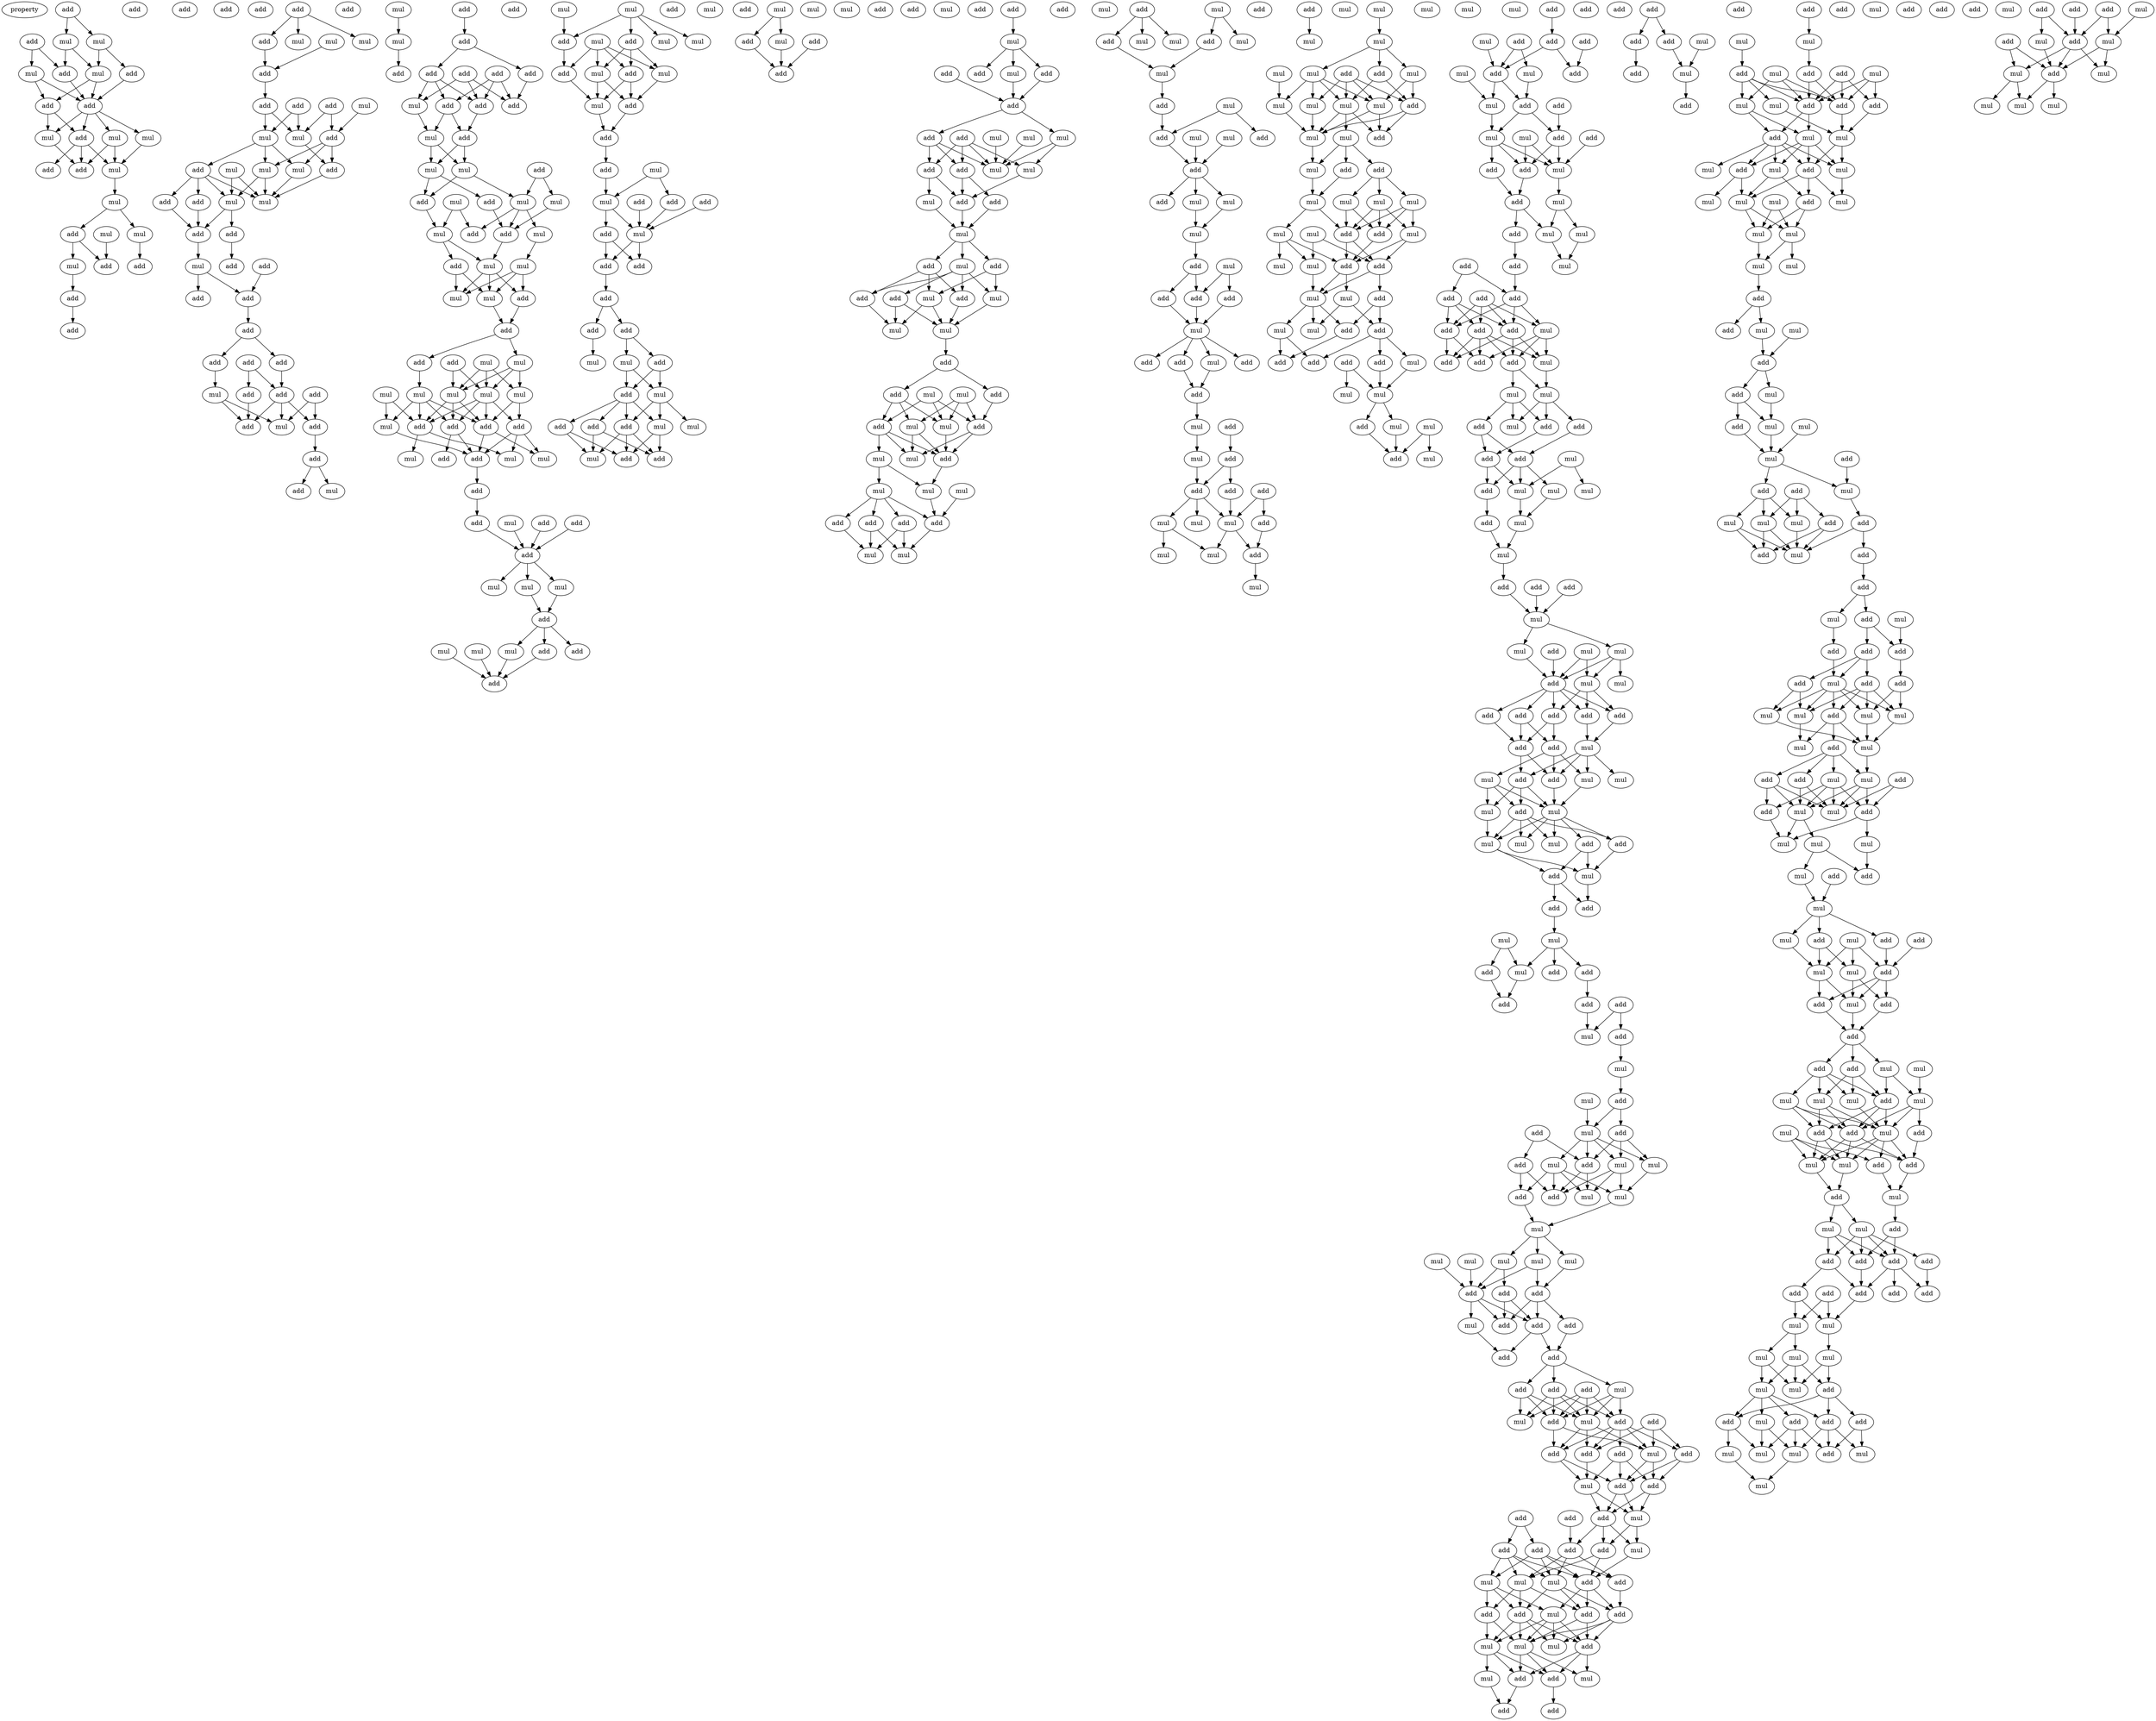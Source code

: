 digraph {
    node [fontcolor=black]
    property [mul=2,lf=1.7]
    0 [ label = add ];
    1 [ label = add ];
    2 [ label = mul ];
    3 [ label = mul ];
    4 [ label = add ];
    5 [ label = mul ];
    6 [ label = mul ];
    7 [ label = add ];
    8 [ label = add ];
    9 [ label = add ];
    10 [ label = mul ];
    11 [ label = mul ];
    12 [ label = mul ];
    13 [ label = add ];
    14 [ label = add ];
    15 [ label = mul ];
    16 [ label = add ];
    17 [ label = add ];
    18 [ label = mul ];
    19 [ label = mul ];
    20 [ label = add ];
    21 [ label = add ];
    22 [ label = mul ];
    23 [ label = mul ];
    24 [ label = add ];
    25 [ label = add ];
    26 [ label = add ];
    27 [ label = add ];
    28 [ label = add ];
    29 [ label = add ];
    30 [ label = add ];
    31 [ label = mul ];
    32 [ label = add ];
    33 [ label = mul ];
    34 [ label = mul ];
    35 [ label = add ];
    36 [ label = add ];
    37 [ label = add ];
    38 [ label = add ];
    39 [ label = mul ];
    40 [ label = mul ];
    41 [ label = mul ];
    42 [ label = add ];
    43 [ label = mul ];
    44 [ label = mul ];
    45 [ label = add ];
    46 [ label = add ];
    47 [ label = mul ];
    48 [ label = mul ];
    49 [ label = add ];
    50 [ label = add ];
    51 [ label = mul ];
    52 [ label = add ];
    53 [ label = add ];
    54 [ label = add ];
    55 [ label = mul ];
    56 [ label = add ];
    57 [ label = add ];
    58 [ label = add ];
    59 [ label = add ];
    60 [ label = add ];
    61 [ label = add ];
    62 [ label = add ];
    63 [ label = add ];
    64 [ label = add ];
    65 [ label = mul ];
    66 [ label = add ];
    67 [ label = add ];
    68 [ label = mul ];
    69 [ label = add ];
    70 [ label = add ];
    71 [ label = mul ];
    72 [ label = mul ];
    73 [ label = add ];
    74 [ label = add ];
    75 [ label = add ];
    76 [ label = mul ];
    77 [ label = add ];
    78 [ label = add ];
    79 [ label = add ];
    80 [ label = add ];
    81 [ label = add ];
    82 [ label = add ];
    83 [ label = add ];
    84 [ label = mul ];
    85 [ label = add ];
    86 [ label = add ];
    87 [ label = mul ];
    88 [ label = add ];
    89 [ label = add ];
    90 [ label = mul ];
    91 [ label = mul ];
    92 [ label = mul ];
    93 [ label = mul ];
    94 [ label = add ];
    95 [ label = add ];
    96 [ label = mul ];
    97 [ label = add ];
    98 [ label = mul ];
    99 [ label = add ];
    100 [ label = mul ];
    101 [ label = mul ];
    102 [ label = add ];
    103 [ label = mul ];
    104 [ label = add ];
    105 [ label = mul ];
    106 [ label = mul ];
    107 [ label = add ];
    108 [ label = add ];
    109 [ label = add ];
    110 [ label = mul ];
    111 [ label = mul ];
    112 [ label = add ];
    113 [ label = mul ];
    114 [ label = mul ];
    115 [ label = mul ];
    116 [ label = mul ];
    117 [ label = mul ];
    118 [ label = add ];
    119 [ label = add ];
    120 [ label = mul ];
    121 [ label = add ];
    122 [ label = add ];
    123 [ label = mul ];
    124 [ label = add ];
    125 [ label = add ];
    126 [ label = mul ];
    127 [ label = mul ];
    128 [ label = add ];
    129 [ label = add ];
    130 [ label = mul ];
    131 [ label = add ];
    132 [ label = add ];
    133 [ label = add ];
    134 [ label = mul ];
    135 [ label = mul ];
    136 [ label = mul ];
    137 [ label = add ];
    138 [ label = mul ];
    139 [ label = mul ];
    140 [ label = add ];
    141 [ label = add ];
    142 [ label = mul ];
    143 [ label = add ];
    144 [ label = mul ];
    145 [ label = mul ];
    146 [ label = add ];
    147 [ label = add ];
    148 [ label = mul ];
    149 [ label = mul ];
    150 [ label = mul ];
    151 [ label = mul ];
    152 [ label = add ];
    153 [ label = mul ];
    154 [ label = add ];
    155 [ label = add ];
    156 [ label = mul ];
    157 [ label = add ];
    158 [ label = add ];
    159 [ label = mul ];
    160 [ label = add ];
    161 [ label = add ];
    162 [ label = mul ];
    163 [ label = add ];
    164 [ label = mul ];
    165 [ label = add ];
    166 [ label = mul ];
    167 [ label = add ];
    168 [ label = add ];
    169 [ label = add ];
    170 [ label = add ];
    171 [ label = add ];
    172 [ label = add ];
    173 [ label = add ];
    174 [ label = mul ];
    175 [ label = add ];
    176 [ label = mul ];
    177 [ label = add ];
    178 [ label = mul ];
    179 [ label = add ];
    180 [ label = add ];
    181 [ label = mul ];
    182 [ label = mul ];
    183 [ label = add ];
    184 [ label = add ];
    185 [ label = mul ];
    186 [ label = add ];
    187 [ label = mul ];
    188 [ label = add ];
    189 [ label = mul ];
    190 [ label = add ];
    191 [ label = mul ];
    192 [ label = add ];
    193 [ label = mul ];
    194 [ label = add ];
    195 [ label = add ];
    196 [ label = mul ];
    197 [ label = add ];
    198 [ label = add ];
    199 [ label = mul ];
    200 [ label = mul ];
    201 [ label = add ];
    202 [ label = add ];
    203 [ label = add ];
    204 [ label = add ];
    205 [ label = add ];
    206 [ label = mul ];
    207 [ label = mul ];
    208 [ label = mul ];
    209 [ label = add ];
    210 [ label = add ];
    211 [ label = add ];
    212 [ label = mul ];
    213 [ label = mul ];
    214 [ label = add ];
    215 [ label = add ];
    216 [ label = mul ];
    217 [ label = mul ];
    218 [ label = mul ];
    219 [ label = add ];
    220 [ label = add ];
    221 [ label = add ];
    222 [ label = mul ];
    223 [ label = add ];
    224 [ label = add ];
    225 [ label = add ];
    226 [ label = mul ];
    227 [ label = mul ];
    228 [ label = mul ];
    229 [ label = add ];
    230 [ label = mul ];
    231 [ label = add ];
    232 [ label = mul ];
    233 [ label = add ];
    234 [ label = add ];
    235 [ label = add ];
    236 [ label = mul ];
    237 [ label = mul ];
    238 [ label = mul ];
    239 [ label = mul ];
    240 [ label = add ];
    241 [ label = mul ];
    242 [ label = mul ];
    243 [ label = mul ];
    244 [ label = add ];
    245 [ label = add ];
    246 [ label = add ];
    247 [ label = add ];
    248 [ label = mul ];
    249 [ label = mul ];
    250 [ label = mul ];
    251 [ label = add ];
    252 [ label = mul ];
    253 [ label = add ];
    254 [ label = mul ];
    255 [ label = add ];
    256 [ label = mul ];
    257 [ label = mul ];
    258 [ label = mul ];
    259 [ label = mul ];
    260 [ label = add ];
    261 [ label = mul ];
    262 [ label = mul ];
    263 [ label = add ];
    264 [ label = add ];
    265 [ label = add ];
    266 [ label = add ];
    267 [ label = mul ];
    268 [ label = mul ];
    269 [ label = mul ];
    270 [ label = mul ];
    271 [ label = add ];
    272 [ label = add ];
    273 [ label = add ];
    274 [ label = add ];
    275 [ label = add ];
    276 [ label = mul ];
    277 [ label = add ];
    278 [ label = add ];
    279 [ label = add ];
    280 [ label = mul ];
    281 [ label = add ];
    282 [ label = add ];
    283 [ label = mul ];
    284 [ label = mul ];
    285 [ label = add ];
    286 [ label = add ];
    287 [ label = mul ];
    288 [ label = add ];
    289 [ label = add ];
    290 [ label = add ];
    291 [ label = mul ];
    292 [ label = add ];
    293 [ label = mul ];
    294 [ label = mul ];
    295 [ label = mul ];
    296 [ label = add ];
    297 [ label = mul ];
    298 [ label = mul ];
    299 [ label = mul ];
    300 [ label = mul ];
    301 [ label = mul ];
    302 [ label = mul ];
    303 [ label = mul ];
    304 [ label = add ];
    305 [ label = mul ];
    306 [ label = mul ];
    307 [ label = add ];
    308 [ label = mul ];
    309 [ label = add ];
    310 [ label = mul ];
    311 [ label = mul ];
    312 [ label = mul ];
    313 [ label = mul ];
    314 [ label = mul ];
    315 [ label = add ];
    316 [ label = mul ];
    317 [ label = add ];
    318 [ label = mul ];
    319 [ label = add ];
    320 [ label = mul ];
    321 [ label = mul ];
    322 [ label = mul ];
    323 [ label = mul ];
    324 [ label = add ];
    325 [ label = mul ];
    326 [ label = mul ];
    327 [ label = mul ];
    328 [ label = add ];
    329 [ label = mul ];
    330 [ label = mul ];
    331 [ label = add ];
    332 [ label = add ];
    333 [ label = mul ];
    334 [ label = add ];
    335 [ label = mul ];
    336 [ label = mul ];
    337 [ label = mul ];
    338 [ label = add ];
    339 [ label = add ];
    340 [ label = add ];
    341 [ label = add ];
    342 [ label = mul ];
    343 [ label = add ];
    344 [ label = add ];
    345 [ label = mul ];
    346 [ label = mul ];
    347 [ label = add ];
    348 [ label = mul ];
    349 [ label = mul ];
    350 [ label = mul ];
    351 [ label = mul ];
    352 [ label = add ];
    353 [ label = add ];
    354 [ label = add ];
    355 [ label = mul ];
    356 [ label = add ];
    357 [ label = add ];
    358 [ label = add ];
    359 [ label = mul ];
    360 [ label = add ];
    361 [ label = mul ];
    362 [ label = add ];
    363 [ label = mul ];
    364 [ label = add ];
    365 [ label = add ];
    366 [ label = add ];
    367 [ label = mul ];
    368 [ label = mul ];
    369 [ label = add ];
    370 [ label = mul ];
    371 [ label = add ];
    372 [ label = mul ];
    373 [ label = add ];
    374 [ label = add ];
    375 [ label = mul ];
    376 [ label = mul ];
    377 [ label = mul ];
    378 [ label = add ];
    379 [ label = add ];
    380 [ label = add ];
    381 [ label = add ];
    382 [ label = add ];
    383 [ label = add ];
    384 [ label = add ];
    385 [ label = add ];
    386 [ label = mul ];
    387 [ label = add ];
    388 [ label = add ];
    389 [ label = mul ];
    390 [ label = add ];
    391 [ label = mul ];
    392 [ label = mul ];
    393 [ label = add ];
    394 [ label = add ];
    395 [ label = mul ];
    396 [ label = add ];
    397 [ label = add ];
    398 [ label = add ];
    399 [ label = mul ];
    400 [ label = mul ];
    401 [ label = mul ];
    402 [ label = add ];
    403 [ label = add ];
    404 [ label = mul ];
    405 [ label = mul ];
    406 [ label = add ];
    407 [ label = mul ];
    408 [ label = add ];
    409 [ label = add ];
    410 [ label = add ];
    411 [ label = mul ];
    412 [ label = mul ];
    413 [ label = mul ];
    414 [ label = add ];
    415 [ label = mul ];
    416 [ label = mul ];
    417 [ label = add ];
    418 [ label = mul ];
    419 [ label = add ];
    420 [ label = add ];
    421 [ label = add ];
    422 [ label = add ];
    423 [ label = add ];
    424 [ label = mul ];
    425 [ label = add ];
    426 [ label = add ];
    427 [ label = mul ];
    428 [ label = mul ];
    429 [ label = mul ];
    430 [ label = add ];
    431 [ label = add ];
    432 [ label = mul ];
    433 [ label = mul ];
    434 [ label = add ];
    435 [ label = add ];
    436 [ label = add ];
    437 [ label = mul ];
    438 [ label = mul ];
    439 [ label = mul ];
    440 [ label = mul ];
    441 [ label = add ];
    442 [ label = add ];
    443 [ label = add ];
    444 [ label = mul ];
    445 [ label = mul ];
    446 [ label = add ];
    447 [ label = add ];
    448 [ label = mul ];
    449 [ label = add ];
    450 [ label = add ];
    451 [ label = add ];
    452 [ label = add ];
    453 [ label = add ];
    454 [ label = mul ];
    455 [ label = mul ];
    456 [ label = mul ];
    457 [ label = add ];
    458 [ label = mul ];
    459 [ label = add ];
    460 [ label = add ];
    461 [ label = add ];
    462 [ label = mul ];
    463 [ label = mul ];
    464 [ label = add ];
    465 [ label = mul ];
    466 [ label = add ];
    467 [ label = mul ];
    468 [ label = add ];
    469 [ label = mul ];
    470 [ label = mul ];
    471 [ label = mul ];
    472 [ label = mul ];
    473 [ label = mul ];
    474 [ label = mul ];
    475 [ label = mul ];
    476 [ label = add ];
    477 [ label = add ];
    478 [ label = add ];
    479 [ label = mul ];
    480 [ label = add ];
    481 [ label = add ];
    482 [ label = add ];
    483 [ label = add ];
    484 [ label = add ];
    485 [ label = add ];
    486 [ label = add ];
    487 [ label = mul ];
    488 [ label = add ];
    489 [ label = add ];
    490 [ label = add ];
    491 [ label = mul ];
    492 [ label = add ];
    493 [ label = add ];
    494 [ label = mul ];
    495 [ label = add ];
    496 [ label = mul ];
    497 [ label = add ];
    498 [ label = add ];
    499 [ label = add ];
    500 [ label = add ];
    501 [ label = add ];
    502 [ label = mul ];
    503 [ label = mul ];
    504 [ label = add ];
    505 [ label = add ];
    506 [ label = add ];
    507 [ label = mul ];
    508 [ label = add ];
    509 [ label = add ];
    510 [ label = add ];
    511 [ label = add ];
    512 [ label = mul ];
    513 [ label = add ];
    514 [ label = add ];
    515 [ label = mul ];
    516 [ label = mul ];
    517 [ label = add ];
    518 [ label = add ];
    519 [ label = add ];
    520 [ label = mul ];
    521 [ label = add ];
    522 [ label = mul ];
    523 [ label = mul ];
    524 [ label = add ];
    525 [ label = mul ];
    526 [ label = add ];
    527 [ label = mul ];
    528 [ label = mul ];
    529 [ label = add ];
    530 [ label = add ];
    531 [ label = add ];
    532 [ label = add ];
    533 [ label = add ];
    534 [ label = add ];
    535 [ label = add ];
    536 [ label = mul ];
    537 [ label = mul ];
    538 [ label = add ];
    539 [ label = add ];
    540 [ label = add ];
    541 [ label = mul ];
    542 [ label = mul ];
    543 [ label = mul ];
    544 [ label = add ];
    545 [ label = add ];
    546 [ label = add ];
    547 [ label = mul ];
    548 [ label = add ];
    549 [ label = add ];
    550 [ label = mul ];
    551 [ label = mul ];
    552 [ label = add ];
    553 [ label = mul ];
    554 [ label = mul ];
    555 [ label = add ];
    556 [ label = mul ];
    557 [ label = add ];
    558 [ label = mul ];
    559 [ label = mul ];
    560 [ label = add ];
    561 [ label = mul ];
    562 [ label = add ];
    563 [ label = mul ];
    564 [ label = mul ];
    565 [ label = mul ];
    566 [ label = mul ];
    567 [ label = mul ];
    568 [ label = add ];
    569 [ label = mul ];
    570 [ label = mul ];
    571 [ label = add ];
    572 [ label = mul ];
    573 [ label = add ];
    574 [ label = mul ];
    575 [ label = add ];
    576 [ label = mul ];
    577 [ label = add ];
    578 [ label = add ];
    579 [ label = mul ];
    580 [ label = add ];
    581 [ label = add ];
    582 [ label = add ];
    583 [ label = mul ];
    584 [ label = mul ];
    585 [ label = mul ];
    586 [ label = add ];
    587 [ label = add ];
    588 [ label = add ];
    589 [ label = mul ];
    590 [ label = mul ];
    591 [ label = add ];
    592 [ label = mul ];
    593 [ label = mul ];
    594 [ label = add ];
    595 [ label = add ];
    596 [ label = add ];
    597 [ label = mul ];
    598 [ label = add ];
    599 [ label = add ];
    600 [ label = mul ];
    601 [ label = mul ];
    602 [ label = add ];
    603 [ label = add ];
    604 [ label = add ];
    605 [ label = add ];
    606 [ label = add ];
    607 [ label = add ];
    608 [ label = mul ];
    609 [ label = add ];
    610 [ label = mul ];
    611 [ label = mul ];
    612 [ label = mul ];
    613 [ label = mul ];
    614 [ label = mul ];
    615 [ label = mul ];
    616 [ label = add ];
    617 [ label = mul ];
    618 [ label = add ];
    619 [ label = add ];
    620 [ label = add ];
    621 [ label = mul ];
    622 [ label = mul ];
    623 [ label = mul ];
    624 [ label = add ];
    625 [ label = add ];
    626 [ label = mul ];
    627 [ label = mul ];
    628 [ label = mul ];
    629 [ label = add ];
    630 [ label = add ];
    631 [ label = mul ];
    632 [ label = mul ];
    633 [ label = add ];
    634 [ label = mul ];
    635 [ label = add ];
    636 [ label = mul ];
    637 [ label = add ];
    638 [ label = mul ];
    639 [ label = add ];
    640 [ label = mul ];
    641 [ label = add ];
    642 [ label = mul ];
    643 [ label = add ];
    644 [ label = add ];
    645 [ label = add ];
    646 [ label = add ];
    647 [ label = mul ];
    648 [ label = mul ];
    649 [ label = mul ];
    650 [ label = mul ];
    651 [ label = mul ];
    652 [ label = mul ];
    653 [ label = add ];
    654 [ label = mul ];
    655 [ label = add ];
    656 [ label = mul ];
    657 [ label = add ];
    658 [ label = add ];
    659 [ label = mul ];
    660 [ label = add ];
    661 [ label = mul ];
    662 [ label = add ];
    663 [ label = mul ];
    664 [ label = add ];
    665 [ label = mul ];
    666 [ label = mul ];
    667 [ label = add ];
    668 [ label = add ];
    669 [ label = add ];
    670 [ label = add ];
    671 [ label = add ];
    672 [ label = add ];
    673 [ label = add ];
    674 [ label = add ];
    675 [ label = add ];
    676 [ label = add ];
    677 [ label = mul ];
    678 [ label = mul ];
    679 [ label = mul ];
    680 [ label = mul ];
    681 [ label = mul ];
    682 [ label = add ];
    683 [ label = mul ];
    684 [ label = mul ];
    685 [ label = add ];
    686 [ label = mul ];
    687 [ label = add ];
    688 [ label = add ];
    689 [ label = add ];
    690 [ label = add ];
    691 [ label = mul ];
    692 [ label = mul ];
    693 [ label = mul ];
    694 [ label = mul ];
    695 [ label = mul ];
    696 [ label = mul ];
    697 [ label = mul ];
    698 [ label = add ];
    699 [ label = add ];
    700 [ label = add ];
    701 [ label = add ];
    702 [ label = mul ];
    703 [ label = mul ];
    704 [ label = add ];
    705 [ label = add ];
    706 [ label = mul ];
    707 [ label = mul ];
    708 [ label = mul ];
    709 [ label = mul ];
    710 [ label = mul ];
    0 -> 2 [ name = 0 ];
    0 -> 3 [ name = 1 ];
    1 -> 6 [ name = 2 ];
    1 -> 7 [ name = 3 ];
    2 -> 5 [ name = 4 ];
    2 -> 7 [ name = 5 ];
    3 -> 4 [ name = 6 ];
    3 -> 5 [ name = 7 ];
    4 -> 8 [ name = 8 ];
    5 -> 8 [ name = 9 ];
    5 -> 9 [ name = 10 ];
    6 -> 8 [ name = 11 ];
    6 -> 9 [ name = 12 ];
    7 -> 8 [ name = 13 ];
    8 -> 10 [ name = 14 ];
    8 -> 11 [ name = 15 ];
    8 -> 12 [ name = 16 ];
    8 -> 13 [ name = 17 ];
    9 -> 11 [ name = 18 ];
    9 -> 13 [ name = 19 ];
    10 -> 15 [ name = 20 ];
    10 -> 16 [ name = 21 ];
    11 -> 16 [ name = 22 ];
    12 -> 15 [ name = 23 ];
    13 -> 14 [ name = 24 ];
    13 -> 15 [ name = 25 ];
    13 -> 16 [ name = 26 ];
    15 -> 18 [ name = 27 ];
    18 -> 19 [ name = 28 ];
    18 -> 20 [ name = 29 ];
    19 -> 25 [ name = 30 ];
    20 -> 23 [ name = 31 ];
    20 -> 24 [ name = 32 ];
    22 -> 24 [ name = 33 ];
    23 -> 27 [ name = 34 ];
    27 -> 28 [ name = 35 ];
    30 -> 31 [ name = 36 ];
    30 -> 32 [ name = 37 ];
    30 -> 33 [ name = 38 ];
    32 -> 35 [ name = 39 ];
    34 -> 35 [ name = 40 ];
    35 -> 36 [ name = 41 ];
    36 -> 40 [ name = 42 ];
    36 -> 41 [ name = 43 ];
    37 -> 40 [ name = 44 ];
    37 -> 41 [ name = 45 ];
    38 -> 41 [ name = 46 ];
    38 -> 42 [ name = 47 ];
    39 -> 42 [ name = 48 ];
    40 -> 43 [ name = 49 ];
    40 -> 44 [ name = 50 ];
    40 -> 45 [ name = 51 ];
    41 -> 46 [ name = 52 ];
    42 -> 43 [ name = 53 ];
    42 -> 44 [ name = 54 ];
    42 -> 46 [ name = 55 ];
    43 -> 48 [ name = 56 ];
    43 -> 51 [ name = 57 ];
    44 -> 51 [ name = 58 ];
    45 -> 48 [ name = 59 ];
    45 -> 49 [ name = 60 ];
    45 -> 50 [ name = 61 ];
    45 -> 51 [ name = 62 ];
    46 -> 51 [ name = 63 ];
    47 -> 48 [ name = 64 ];
    47 -> 51 [ name = 65 ];
    48 -> 52 [ name = 66 ];
    48 -> 53 [ name = 67 ];
    49 -> 53 [ name = 68 ];
    50 -> 53 [ name = 69 ];
    52 -> 54 [ name = 70 ];
    53 -> 55 [ name = 71 ];
    55 -> 57 [ name = 72 ];
    55 -> 58 [ name = 73 ];
    56 -> 58 [ name = 74 ];
    58 -> 59 [ name = 75 ];
    59 -> 62 [ name = 76 ];
    59 -> 63 [ name = 77 ];
    61 -> 64 [ name = 78 ];
    61 -> 66 [ name = 79 ];
    62 -> 65 [ name = 80 ];
    63 -> 64 [ name = 81 ];
    64 -> 69 [ name = 82 ];
    64 -> 70 [ name = 83 ];
    64 -> 71 [ name = 84 ];
    65 -> 70 [ name = 85 ];
    65 -> 71 [ name = 86 ];
    66 -> 70 [ name = 87 ];
    67 -> 69 [ name = 88 ];
    67 -> 71 [ name = 89 ];
    68 -> 72 [ name = 90 ];
    69 -> 73 [ name = 91 ];
    72 -> 74 [ name = 92 ];
    73 -> 75 [ name = 93 ];
    73 -> 76 [ name = 94 ];
    77 -> 78 [ name = 95 ];
    78 -> 81 [ name = 96 ];
    78 -> 82 [ name = 97 ];
    79 -> 83 [ name = 98 ];
    79 -> 84 [ name = 99 ];
    79 -> 86 [ name = 100 ];
    80 -> 83 [ name = 101 ];
    80 -> 85 [ name = 102 ];
    80 -> 86 [ name = 103 ];
    81 -> 83 [ name = 104 ];
    81 -> 84 [ name = 105 ];
    81 -> 85 [ name = 106 ];
    82 -> 86 [ name = 107 ];
    83 -> 88 [ name = 108 ];
    84 -> 87 [ name = 109 ];
    85 -> 87 [ name = 110 ];
    85 -> 88 [ name = 111 ];
    87 -> 90 [ name = 112 ];
    87 -> 91 [ name = 113 ];
    88 -> 90 [ name = 114 ];
    88 -> 91 [ name = 115 ];
    89 -> 92 [ name = 116 ];
    89 -> 93 [ name = 117 ];
    90 -> 93 [ name = 118 ];
    90 -> 94 [ name = 119 ];
    91 -> 94 [ name = 120 ];
    91 -> 95 [ name = 121 ];
    92 -> 97 [ name = 122 ];
    93 -> 97 [ name = 123 ];
    93 -> 99 [ name = 124 ];
    93 -> 100 [ name = 125 ];
    94 -> 98 [ name = 126 ];
    95 -> 97 [ name = 127 ];
    96 -> 98 [ name = 128 ];
    96 -> 99 [ name = 129 ];
    97 -> 103 [ name = 130 ];
    98 -> 102 [ name = 131 ];
    98 -> 103 [ name = 132 ];
    100 -> 101 [ name = 133 ];
    101 -> 104 [ name = 134 ];
    101 -> 105 [ name = 135 ];
    101 -> 106 [ name = 136 ];
    102 -> 105 [ name = 137 ];
    102 -> 106 [ name = 138 ];
    103 -> 104 [ name = 139 ];
    103 -> 105 [ name = 140 ];
    103 -> 106 [ name = 141 ];
    104 -> 107 [ name = 142 ];
    105 -> 107 [ name = 143 ];
    107 -> 109 [ name = 144 ];
    107 -> 111 [ name = 145 ];
    109 -> 115 [ name = 146 ];
    110 -> 113 [ name = 147 ];
    110 -> 114 [ name = 148 ];
    110 -> 116 [ name = 149 ];
    111 -> 113 [ name = 150 ];
    111 -> 114 [ name = 151 ];
    111 -> 116 [ name = 152 ];
    112 -> 113 [ name = 153 ];
    112 -> 116 [ name = 154 ];
    113 -> 118 [ name = 155 ];
    113 -> 119 [ name = 156 ];
    113 -> 121 [ name = 157 ];
    113 -> 122 [ name = 158 ];
    114 -> 118 [ name = 159 ];
    114 -> 122 [ name = 160 ];
    115 -> 119 [ name = 161 ];
    115 -> 120 [ name = 162 ];
    115 -> 121 [ name = 163 ];
    115 -> 122 [ name = 164 ];
    116 -> 119 [ name = 165 ];
    116 -> 121 [ name = 166 ];
    116 -> 122 [ name = 167 ];
    117 -> 120 [ name = 168 ];
    117 -> 121 [ name = 169 ];
    118 -> 123 [ name = 170 ];
    118 -> 125 [ name = 171 ];
    118 -> 127 [ name = 172 ];
    119 -> 124 [ name = 173 ];
    119 -> 125 [ name = 174 ];
    120 -> 125 [ name = 175 ];
    121 -> 126 [ name = 176 ];
    121 -> 127 [ name = 177 ];
    122 -> 123 [ name = 178 ];
    122 -> 125 [ name = 179 ];
    125 -> 128 [ name = 180 ];
    128 -> 129 [ name = 181 ];
    129 -> 133 [ name = 182 ];
    130 -> 133 [ name = 183 ];
    131 -> 133 [ name = 184 ];
    132 -> 133 [ name = 185 ];
    133 -> 134 [ name = 186 ];
    133 -> 135 [ name = 187 ];
    133 -> 136 [ name = 188 ];
    135 -> 137 [ name = 189 ];
    136 -> 137 [ name = 190 ];
    137 -> 139 [ name = 191 ];
    137 -> 140 [ name = 192 ];
    137 -> 141 [ name = 193 ];
    138 -> 143 [ name = 194 ];
    139 -> 143 [ name = 195 ];
    140 -> 143 [ name = 196 ];
    142 -> 143 [ name = 197 ];
    144 -> 146 [ name = 198 ];
    144 -> 147 [ name = 199 ];
    144 -> 148 [ name = 200 ];
    144 -> 149 [ name = 201 ];
    145 -> 147 [ name = 202 ];
    146 -> 151 [ name = 203 ];
    146 -> 153 [ name = 204 ];
    146 -> 154 [ name = 205 ];
    147 -> 152 [ name = 206 ];
    150 -> 151 [ name = 207 ];
    150 -> 152 [ name = 208 ];
    150 -> 153 [ name = 209 ];
    150 -> 154 [ name = 210 ];
    151 -> 155 [ name = 211 ];
    151 -> 156 [ name = 212 ];
    152 -> 156 [ name = 213 ];
    153 -> 155 [ name = 214 ];
    154 -> 155 [ name = 215 ];
    154 -> 156 [ name = 216 ];
    155 -> 157 [ name = 217 ];
    156 -> 157 [ name = 218 ];
    157 -> 160 [ name = 219 ];
    159 -> 162 [ name = 220 ];
    159 -> 163 [ name = 221 ];
    160 -> 162 [ name = 222 ];
    161 -> 166 [ name = 223 ];
    162 -> 166 [ name = 224 ];
    162 -> 167 [ name = 225 ];
    163 -> 166 [ name = 226 ];
    165 -> 166 [ name = 227 ];
    166 -> 168 [ name = 228 ];
    166 -> 169 [ name = 229 ];
    167 -> 168 [ name = 230 ];
    167 -> 169 [ name = 231 ];
    168 -> 171 [ name = 232 ];
    171 -> 172 [ name = 233 ];
    171 -> 173 [ name = 234 ];
    172 -> 176 [ name = 235 ];
    173 -> 174 [ name = 236 ];
    173 -> 175 [ name = 237 ];
    174 -> 177 [ name = 238 ];
    174 -> 178 [ name = 239 ];
    175 -> 177 [ name = 240 ];
    175 -> 178 [ name = 241 ];
    177 -> 179 [ name = 242 ];
    177 -> 180 [ name = 243 ];
    177 -> 181 [ name = 244 ];
    177 -> 183 [ name = 245 ];
    178 -> 179 [ name = 246 ];
    178 -> 181 [ name = 247 ];
    178 -> 182 [ name = 248 ];
    179 -> 184 [ name = 249 ];
    179 -> 185 [ name = 250 ];
    179 -> 186 [ name = 251 ];
    180 -> 184 [ name = 252 ];
    180 -> 185 [ name = 253 ];
    181 -> 184 [ name = 254 ];
    181 -> 186 [ name = 255 ];
    183 -> 185 [ name = 256 ];
    183 -> 186 [ name = 257 ];
    187 -> 190 [ name = 258 ];
    187 -> 191 [ name = 259 ];
    188 -> 192 [ name = 260 ];
    190 -> 192 [ name = 261 ];
    191 -> 192 [ name = 262 ];
    198 -> 199 [ name = 263 ];
    199 -> 200 [ name = 264 ];
    199 -> 201 [ name = 265 ];
    199 -> 202 [ name = 266 ];
    200 -> 204 [ name = 267 ];
    202 -> 204 [ name = 268 ];
    203 -> 204 [ name = 269 ];
    204 -> 206 [ name = 270 ];
    204 -> 209 [ name = 271 ];
    205 -> 210 [ name = 272 ];
    205 -> 211 [ name = 273 ];
    205 -> 212 [ name = 274 ];
    205 -> 213 [ name = 275 ];
    206 -> 212 [ name = 276 ];
    206 -> 213 [ name = 277 ];
    207 -> 212 [ name = 278 ];
    208 -> 212 [ name = 279 ];
    209 -> 210 [ name = 280 ];
    209 -> 211 [ name = 281 ];
    209 -> 212 [ name = 282 ];
    210 -> 214 [ name = 283 ];
    210 -> 216 [ name = 284 ];
    211 -> 214 [ name = 285 ];
    211 -> 215 [ name = 286 ];
    213 -> 214 [ name = 287 ];
    214 -> 217 [ name = 288 ];
    215 -> 217 [ name = 289 ];
    216 -> 217 [ name = 290 ];
    217 -> 218 [ name = 291 ];
    217 -> 220 [ name = 292 ];
    217 -> 221 [ name = 293 ];
    218 -> 223 [ name = 294 ];
    218 -> 224 [ name = 295 ];
    218 -> 225 [ name = 296 ];
    218 -> 226 [ name = 297 ];
    220 -> 222 [ name = 298 ];
    220 -> 223 [ name = 299 ];
    220 -> 225 [ name = 300 ];
    221 -> 222 [ name = 301 ];
    221 -> 226 [ name = 302 ];
    222 -> 227 [ name = 303 ];
    222 -> 228 [ name = 304 ];
    223 -> 228 [ name = 305 ];
    224 -> 227 [ name = 306 ];
    224 -> 228 [ name = 307 ];
    225 -> 227 [ name = 308 ];
    226 -> 227 [ name = 309 ];
    227 -> 229 [ name = 310 ];
    229 -> 231 [ name = 311 ];
    229 -> 233 [ name = 312 ];
    230 -> 235 [ name = 313 ];
    230 -> 236 [ name = 314 ];
    230 -> 237 [ name = 315 ];
    231 -> 234 [ name = 316 ];
    231 -> 236 [ name = 317 ];
    231 -> 237 [ name = 318 ];
    232 -> 234 [ name = 319 ];
    232 -> 235 [ name = 320 ];
    232 -> 237 [ name = 321 ];
    233 -> 235 [ name = 322 ];
    234 -> 238 [ name = 323 ];
    234 -> 239 [ name = 324 ];
    234 -> 240 [ name = 325 ];
    235 -> 239 [ name = 326 ];
    235 -> 240 [ name = 327 ];
    236 -> 239 [ name = 328 ];
    236 -> 240 [ name = 329 ];
    237 -> 240 [ name = 330 ];
    238 -> 241 [ name = 331 ];
    238 -> 242 [ name = 332 ];
    240 -> 241 [ name = 333 ];
    241 -> 245 [ name = 334 ];
    242 -> 244 [ name = 335 ];
    242 -> 245 [ name = 336 ];
    242 -> 246 [ name = 337 ];
    242 -> 247 [ name = 338 ];
    243 -> 245 [ name = 339 ];
    244 -> 250 [ name = 340 ];
    245 -> 249 [ name = 341 ];
    246 -> 249 [ name = 342 ];
    246 -> 250 [ name = 343 ];
    247 -> 249 [ name = 344 ];
    247 -> 250 [ name = 345 ];
    251 -> 253 [ name = 346 ];
    251 -> 254 [ name = 347 ];
    251 -> 257 [ name = 348 ];
    252 -> 255 [ name = 349 ];
    252 -> 256 [ name = 350 ];
    253 -> 258 [ name = 351 ];
    255 -> 258 [ name = 352 ];
    258 -> 260 [ name = 353 ];
    259 -> 263 [ name = 354 ];
    259 -> 264 [ name = 355 ];
    260 -> 264 [ name = 356 ];
    261 -> 265 [ name = 357 ];
    262 -> 265 [ name = 358 ];
    264 -> 265 [ name = 359 ];
    265 -> 266 [ name = 360 ];
    265 -> 267 [ name = 361 ];
    265 -> 268 [ name = 362 ];
    267 -> 269 [ name = 363 ];
    268 -> 269 [ name = 364 ];
    269 -> 271 [ name = 365 ];
    270 -> 272 [ name = 366 ];
    270 -> 274 [ name = 367 ];
    271 -> 272 [ name = 368 ];
    271 -> 275 [ name = 369 ];
    272 -> 276 [ name = 370 ];
    274 -> 276 [ name = 371 ];
    275 -> 276 [ name = 372 ];
    276 -> 278 [ name = 373 ];
    276 -> 279 [ name = 374 ];
    276 -> 280 [ name = 375 ];
    276 -> 281 [ name = 376 ];
    277 -> 283 [ name = 377 ];
    279 -> 282 [ name = 378 ];
    280 -> 282 [ name = 379 ];
    282 -> 284 [ name = 380 ];
    284 -> 287 [ name = 381 ];
    285 -> 286 [ name = 382 ];
    286 -> 289 [ name = 383 ];
    286 -> 290 [ name = 384 ];
    287 -> 290 [ name = 385 ];
    288 -> 292 [ name = 386 ];
    288 -> 293 [ name = 387 ];
    289 -> 293 [ name = 388 ];
    290 -> 291 [ name = 389 ];
    290 -> 293 [ name = 390 ];
    290 -> 294 [ name = 391 ];
    291 -> 295 [ name = 392 ];
    291 -> 297 [ name = 393 ];
    292 -> 296 [ name = 394 ];
    293 -> 296 [ name = 395 ];
    293 -> 297 [ name = 396 ];
    296 -> 298 [ name = 397 ];
    300 -> 303 [ name = 398 ];
    303 -> 304 [ name = 399 ];
    303 -> 305 [ name = 400 ];
    303 -> 306 [ name = 401 ];
    304 -> 309 [ name = 402 ];
    304 -> 311 [ name = 403 ];
    305 -> 310 [ name = 404 ];
    305 -> 311 [ name = 405 ];
    305 -> 312 [ name = 406 ];
    305 -> 313 [ name = 407 ];
    306 -> 309 [ name = 408 ];
    306 -> 313 [ name = 409 ];
    307 -> 309 [ name = 410 ];
    307 -> 310 [ name = 411 ];
    307 -> 311 [ name = 412 ];
    307 -> 313 [ name = 413 ];
    308 -> 312 [ name = 414 ];
    309 -> 315 [ name = 415 ];
    309 -> 316 [ name = 416 ];
    310 -> 316 [ name = 417 ];
    311 -> 314 [ name = 418 ];
    311 -> 315 [ name = 419 ];
    311 -> 316 [ name = 420 ];
    312 -> 316 [ name = 421 ];
    313 -> 315 [ name = 422 ];
    313 -> 316 [ name = 423 ];
    314 -> 317 [ name = 424 ];
    314 -> 318 [ name = 425 ];
    314 -> 319 [ name = 426 ];
    316 -> 318 [ name = 427 ];
    317 -> 320 [ name = 428 ];
    317 -> 321 [ name = 429 ];
    317 -> 322 [ name = 430 ];
    318 -> 323 [ name = 431 ];
    319 -> 323 [ name = 432 ];
    320 -> 324 [ name = 433 ];
    320 -> 326 [ name = 434 ];
    320 -> 328 [ name = 435 ];
    321 -> 324 [ name = 436 ];
    321 -> 328 [ name = 437 ];
    322 -> 324 [ name = 438 ];
    322 -> 326 [ name = 439 ];
    322 -> 328 [ name = 440 ];
    323 -> 325 [ name = 441 ];
    323 -> 328 [ name = 442 ];
    324 -> 331 [ name = 443 ];
    325 -> 329 [ name = 444 ];
    325 -> 330 [ name = 445 ];
    325 -> 331 [ name = 446 ];
    326 -> 331 [ name = 447 ];
    326 -> 332 [ name = 448 ];
    327 -> 330 [ name = 449 ];
    327 -> 332 [ name = 450 ];
    328 -> 331 [ name = 451 ];
    328 -> 332 [ name = 452 ];
    330 -> 333 [ name = 453 ];
    331 -> 333 [ name = 454 ];
    331 -> 335 [ name = 455 ];
    332 -> 333 [ name = 456 ];
    332 -> 334 [ name = 457 ];
    333 -> 336 [ name = 458 ];
    333 -> 337 [ name = 459 ];
    333 -> 338 [ name = 460 ];
    334 -> 338 [ name = 461 ];
    334 -> 339 [ name = 462 ];
    335 -> 336 [ name = 463 ];
    335 -> 339 [ name = 464 ];
    337 -> 341 [ name = 465 ];
    337 -> 343 [ name = 466 ];
    338 -> 343 [ name = 467 ];
    339 -> 340 [ name = 468 ];
    339 -> 341 [ name = 469 ];
    339 -> 342 [ name = 470 ];
    340 -> 346 [ name = 471 ];
    342 -> 346 [ name = 472 ];
    344 -> 345 [ name = 473 ];
    344 -> 346 [ name = 474 ];
    346 -> 347 [ name = 475 ];
    346 -> 349 [ name = 476 ];
    347 -> 352 [ name = 477 ];
    348 -> 350 [ name = 478 ];
    348 -> 352 [ name = 479 ];
    349 -> 352 [ name = 480 ];
    353 -> 354 [ name = 481 ];
    354 -> 358 [ name = 482 ];
    354 -> 360 [ name = 483 ];
    355 -> 358 [ name = 484 ];
    356 -> 358 [ name = 485 ];
    356 -> 361 [ name = 486 ];
    357 -> 360 [ name = 487 ];
    358 -> 363 [ name = 488 ];
    358 -> 364 [ name = 489 ];
    359 -> 363 [ name = 490 ];
    361 -> 364 [ name = 491 ];
    362 -> 365 [ name = 492 ];
    363 -> 368 [ name = 493 ];
    364 -> 365 [ name = 494 ];
    364 -> 368 [ name = 495 ];
    365 -> 370 [ name = 496 ];
    365 -> 371 [ name = 497 ];
    366 -> 370 [ name = 498 ];
    367 -> 370 [ name = 499 ];
    367 -> 371 [ name = 500 ];
    368 -> 369 [ name = 501 ];
    368 -> 370 [ name = 502 ];
    368 -> 371 [ name = 503 ];
    369 -> 373 [ name = 504 ];
    370 -> 372 [ name = 505 ];
    371 -> 373 [ name = 506 ];
    372 -> 375 [ name = 507 ];
    372 -> 376 [ name = 508 ];
    373 -> 374 [ name = 509 ];
    373 -> 376 [ name = 510 ];
    374 -> 378 [ name = 511 ];
    375 -> 377 [ name = 512 ];
    376 -> 377 [ name = 513 ];
    378 -> 380 [ name = 514 ];
    379 -> 380 [ name = 515 ];
    379 -> 382 [ name = 516 ];
    380 -> 384 [ name = 517 ];
    380 -> 385 [ name = 518 ];
    380 -> 386 [ name = 519 ];
    381 -> 383 [ name = 520 ];
    381 -> 384 [ name = 521 ];
    381 -> 385 [ name = 522 ];
    381 -> 386 [ name = 523 ];
    382 -> 383 [ name = 524 ];
    382 -> 384 [ name = 525 ];
    382 -> 385 [ name = 526 ];
    383 -> 387 [ name = 527 ];
    383 -> 388 [ name = 528 ];
    383 -> 389 [ name = 529 ];
    383 -> 390 [ name = 530 ];
    384 -> 387 [ name = 531 ];
    384 -> 388 [ name = 532 ];
    385 -> 388 [ name = 533 ];
    385 -> 389 [ name = 534 ];
    385 -> 390 [ name = 535 ];
    386 -> 387 [ name = 536 ];
    386 -> 389 [ name = 537 ];
    386 -> 390 [ name = 538 ];
    389 -> 391 [ name = 539 ];
    390 -> 391 [ name = 540 ];
    390 -> 392 [ name = 541 ];
    391 -> 393 [ name = 542 ];
    391 -> 395 [ name = 543 ];
    391 -> 396 [ name = 544 ];
    392 -> 393 [ name = 545 ];
    392 -> 394 [ name = 546 ];
    392 -> 395 [ name = 547 ];
    393 -> 398 [ name = 548 ];
    394 -> 397 [ name = 549 ];
    394 -> 398 [ name = 550 ];
    396 -> 397 [ name = 551 ];
    397 -> 400 [ name = 552 ];
    397 -> 402 [ name = 553 ];
    397 -> 404 [ name = 554 ];
    398 -> 402 [ name = 555 ];
    398 -> 404 [ name = 556 ];
    399 -> 401 [ name = 557 ];
    399 -> 404 [ name = 558 ];
    400 -> 405 [ name = 559 ];
    402 -> 406 [ name = 560 ];
    404 -> 405 [ name = 561 ];
    405 -> 407 [ name = 562 ];
    406 -> 407 [ name = 563 ];
    407 -> 408 [ name = 564 ];
    408 -> 411 [ name = 565 ];
    409 -> 411 [ name = 566 ];
    410 -> 411 [ name = 567 ];
    411 -> 413 [ name = 568 ];
    411 -> 415 [ name = 569 ];
    412 -> 417 [ name = 570 ];
    412 -> 418 [ name = 571 ];
    413 -> 417 [ name = 572 ];
    414 -> 417 [ name = 573 ];
    415 -> 416 [ name = 574 ];
    415 -> 417 [ name = 575 ];
    415 -> 418 [ name = 576 ];
    417 -> 419 [ name = 577 ];
    417 -> 420 [ name = 578 ];
    417 -> 421 [ name = 579 ];
    417 -> 422 [ name = 580 ];
    417 -> 423 [ name = 581 ];
    418 -> 419 [ name = 582 ];
    418 -> 420 [ name = 583 ];
    418 -> 423 [ name = 584 ];
    419 -> 424 [ name = 585 ];
    420 -> 424 [ name = 586 ];
    421 -> 425 [ name = 587 ];
    421 -> 426 [ name = 588 ];
    422 -> 426 [ name = 589 ];
    423 -> 425 [ name = 590 ];
    423 -> 426 [ name = 591 ];
    424 -> 427 [ name = 592 ];
    424 -> 428 [ name = 593 ];
    424 -> 430 [ name = 594 ];
    424 -> 431 [ name = 595 ];
    425 -> 427 [ name = 596 ];
    425 -> 429 [ name = 597 ];
    425 -> 430 [ name = 598 ];
    426 -> 430 [ name = 599 ];
    426 -> 431 [ name = 600 ];
    427 -> 432 [ name = 601 ];
    429 -> 432 [ name = 602 ];
    429 -> 433 [ name = 603 ];
    429 -> 434 [ name = 604 ];
    430 -> 432 [ name = 605 ];
    431 -> 432 [ name = 606 ];
    431 -> 433 [ name = 607 ];
    431 -> 434 [ name = 608 ];
    432 -> 435 [ name = 609 ];
    432 -> 436 [ name = 610 ];
    432 -> 437 [ name = 611 ];
    432 -> 438 [ name = 612 ];
    432 -> 439 [ name = 613 ];
    433 -> 437 [ name = 614 ];
    434 -> 436 [ name = 615 ];
    434 -> 437 [ name = 616 ];
    434 -> 438 [ name = 617 ];
    434 -> 439 [ name = 618 ];
    435 -> 440 [ name = 619 ];
    435 -> 441 [ name = 620 ];
    436 -> 440 [ name = 621 ];
    437 -> 440 [ name = 622 ];
    437 -> 441 [ name = 623 ];
    440 -> 443 [ name = 624 ];
    441 -> 442 [ name = 625 ];
    441 -> 443 [ name = 626 ];
    442 -> 444 [ name = 627 ];
    444 -> 447 [ name = 628 ];
    444 -> 448 [ name = 629 ];
    444 -> 449 [ name = 630 ];
    445 -> 446 [ name = 631 ];
    445 -> 448 [ name = 632 ];
    446 -> 451 [ name = 633 ];
    448 -> 451 [ name = 634 ];
    449 -> 450 [ name = 635 ];
    450 -> 454 [ name = 636 ];
    452 -> 453 [ name = 637 ];
    452 -> 454 [ name = 638 ];
    453 -> 455 [ name = 639 ];
    455 -> 457 [ name = 640 ];
    456 -> 458 [ name = 641 ];
    457 -> 458 [ name = 642 ];
    457 -> 459 [ name = 643 ];
    458 -> 461 [ name = 644 ];
    458 -> 462 [ name = 645 ];
    458 -> 463 [ name = 646 ];
    458 -> 465 [ name = 647 ];
    459 -> 461 [ name = 648 ];
    459 -> 463 [ name = 649 ];
    459 -> 465 [ name = 650 ];
    460 -> 461 [ name = 651 ];
    460 -> 464 [ name = 652 ];
    461 -> 467 [ name = 653 ];
    461 -> 468 [ name = 654 ];
    462 -> 466 [ name = 655 ];
    462 -> 467 [ name = 656 ];
    462 -> 468 [ name = 657 ];
    462 -> 469 [ name = 658 ];
    463 -> 467 [ name = 659 ];
    463 -> 468 [ name = 660 ];
    463 -> 469 [ name = 661 ];
    464 -> 466 [ name = 662 ];
    464 -> 468 [ name = 663 ];
    465 -> 469 [ name = 664 ];
    466 -> 470 [ name = 665 ];
    469 -> 470 [ name = 666 ];
    470 -> 471 [ name = 667 ];
    470 -> 472 [ name = 668 ];
    470 -> 475 [ name = 669 ];
    471 -> 476 [ name = 670 ];
    471 -> 477 [ name = 671 ];
    472 -> 476 [ name = 672 ];
    472 -> 478 [ name = 673 ];
    473 -> 476 [ name = 674 ];
    474 -> 476 [ name = 675 ];
    475 -> 477 [ name = 676 ];
    476 -> 479 [ name = 677 ];
    476 -> 482 [ name = 678 ];
    476 -> 483 [ name = 679 ];
    477 -> 481 [ name = 680 ];
    477 -> 482 [ name = 681 ];
    477 -> 483 [ name = 682 ];
    478 -> 482 [ name = 683 ];
    478 -> 483 [ name = 684 ];
    479 -> 484 [ name = 685 ];
    481 -> 485 [ name = 686 ];
    483 -> 484 [ name = 687 ];
    483 -> 485 [ name = 688 ];
    485 -> 486 [ name = 689 ];
    485 -> 487 [ name = 690 ];
    485 -> 488 [ name = 691 ];
    486 -> 491 [ name = 692 ];
    486 -> 492 [ name = 693 ];
    486 -> 493 [ name = 694 ];
    486 -> 494 [ name = 695 ];
    487 -> 492 [ name = 696 ];
    487 -> 493 [ name = 697 ];
    487 -> 494 [ name = 698 ];
    488 -> 491 [ name = 699 ];
    488 -> 493 [ name = 700 ];
    488 -> 494 [ name = 701 ];
    489 -> 491 [ name = 702 ];
    489 -> 492 [ name = 703 ];
    489 -> 493 [ name = 704 ];
    489 -> 494 [ name = 705 ];
    490 -> 496 [ name = 706 ];
    490 -> 497 [ name = 707 ];
    490 -> 499 [ name = 708 ];
    492 -> 495 [ name = 709 ];
    492 -> 496 [ name = 710 ];
    492 -> 497 [ name = 711 ];
    492 -> 498 [ name = 712 ];
    492 -> 499 [ name = 713 ];
    493 -> 496 [ name = 714 ];
    493 -> 498 [ name = 715 ];
    494 -> 496 [ name = 716 ];
    494 -> 498 [ name = 717 ];
    494 -> 499 [ name = 718 ];
    495 -> 500 [ name = 719 ];
    495 -> 501 [ name = 720 ];
    495 -> 502 [ name = 721 ];
    496 -> 500 [ name = 722 ];
    496 -> 501 [ name = 723 ];
    497 -> 500 [ name = 724 ];
    497 -> 501 [ name = 725 ];
    498 -> 500 [ name = 726 ];
    498 -> 502 [ name = 727 ];
    499 -> 502 [ name = 728 ];
    500 -> 503 [ name = 729 ];
    500 -> 506 [ name = 730 ];
    501 -> 503 [ name = 731 ];
    501 -> 506 [ name = 732 ];
    502 -> 503 [ name = 733 ];
    502 -> 506 [ name = 734 ];
    503 -> 507 [ name = 735 ];
    503 -> 511 [ name = 736 ];
    504 -> 509 [ name = 737 ];
    505 -> 508 [ name = 738 ];
    505 -> 510 [ name = 739 ];
    506 -> 507 [ name = 740 ];
    506 -> 509 [ name = 741 ];
    506 -> 511 [ name = 742 ];
    507 -> 513 [ name = 743 ];
    508 -> 512 [ name = 744 ];
    508 -> 513 [ name = 745 ];
    508 -> 515 [ name = 746 ];
    508 -> 516 [ name = 747 ];
    509 -> 512 [ name = 748 ];
    509 -> 514 [ name = 749 ];
    509 -> 516 [ name = 750 ];
    510 -> 512 [ name = 751 ];
    510 -> 513 [ name = 752 ];
    510 -> 514 [ name = 753 ];
    510 -> 515 [ name = 754 ];
    511 -> 513 [ name = 755 ];
    511 -> 516 [ name = 756 ];
    512 -> 517 [ name = 757 ];
    512 -> 518 [ name = 758 ];
    512 -> 521 [ name = 759 ];
    513 -> 517 [ name = 760 ];
    513 -> 518 [ name = 761 ];
    513 -> 520 [ name = 762 ];
    514 -> 517 [ name = 763 ];
    515 -> 519 [ name = 764 ];
    515 -> 520 [ name = 765 ];
    515 -> 521 [ name = 766 ];
    516 -> 518 [ name = 767 ];
    516 -> 519 [ name = 768 ];
    516 -> 521 [ name = 769 ];
    517 -> 522 [ name = 770 ];
    517 -> 523 [ name = 771 ];
    517 -> 524 [ name = 772 ];
    518 -> 522 [ name = 773 ];
    518 -> 524 [ name = 774 ];
    519 -> 522 [ name = 775 ];
    519 -> 525 [ name = 776 ];
    520 -> 522 [ name = 777 ];
    520 -> 523 [ name = 778 ];
    520 -> 524 [ name = 779 ];
    520 -> 525 [ name = 780 ];
    521 -> 522 [ name = 781 ];
    521 -> 523 [ name = 782 ];
    521 -> 524 [ name = 783 ];
    521 -> 525 [ name = 784 ];
    522 -> 526 [ name = 785 ];
    522 -> 527 [ name = 786 ];
    522 -> 529 [ name = 787 ];
    524 -> 526 [ name = 788 ];
    524 -> 527 [ name = 789 ];
    524 -> 529 [ name = 790 ];
    525 -> 526 [ name = 791 ];
    525 -> 528 [ name = 792 ];
    525 -> 529 [ name = 793 ];
    526 -> 530 [ name = 794 ];
    528 -> 531 [ name = 795 ];
    529 -> 531 [ name = 796 ];
    532 -> 533 [ name = 797 ];
    532 -> 534 [ name = 798 ];
    533 -> 538 [ name = 799 ];
    534 -> 537 [ name = 800 ];
    536 -> 537 [ name = 801 ];
    537 -> 539 [ name = 802 ];
    540 -> 541 [ name = 803 ];
    541 -> 545 [ name = 804 ];
    542 -> 544 [ name = 805 ];
    543 -> 548 [ name = 806 ];
    543 -> 549 [ name = 807 ];
    543 -> 550 [ name = 808 ];
    544 -> 548 [ name = 809 ];
    544 -> 549 [ name = 810 ];
    544 -> 550 [ name = 811 ];
    544 -> 551 [ name = 812 ];
    545 -> 548 [ name = 813 ];
    545 -> 549 [ name = 814 ];
    546 -> 548 [ name = 815 ];
    546 -> 549 [ name = 816 ];
    546 -> 552 [ name = 817 ];
    547 -> 548 [ name = 818 ];
    547 -> 549 [ name = 819 ];
    547 -> 552 [ name = 820 ];
    548 -> 554 [ name = 821 ];
    549 -> 553 [ name = 822 ];
    549 -> 555 [ name = 823 ];
    550 -> 553 [ name = 824 ];
    550 -> 555 [ name = 825 ];
    551 -> 554 [ name = 826 ];
    552 -> 554 [ name = 827 ];
    553 -> 557 [ name = 828 ];
    553 -> 558 [ name = 829 ];
    553 -> 559 [ name = 830 ];
    553 -> 560 [ name = 831 ];
    554 -> 558 [ name = 832 ];
    554 -> 560 [ name = 833 ];
    555 -> 556 [ name = 834 ];
    555 -> 557 [ name = 835 ];
    555 -> 558 [ name = 836 ];
    555 -> 559 [ name = 837 ];
    555 -> 560 [ name = 838 ];
    557 -> 561 [ name = 839 ];
    557 -> 565 [ name = 840 ];
    558 -> 564 [ name = 841 ];
    559 -> 562 [ name = 842 ];
    559 -> 565 [ name = 843 ];
    560 -> 562 [ name = 844 ];
    560 -> 564 [ name = 845 ];
    560 -> 565 [ name = 846 ];
    562 -> 566 [ name = 847 ];
    562 -> 567 [ name = 848 ];
    563 -> 566 [ name = 849 ];
    563 -> 567 [ name = 850 ];
    565 -> 566 [ name = 851 ];
    565 -> 567 [ name = 852 ];
    566 -> 570 [ name = 853 ];
    567 -> 569 [ name = 854 ];
    567 -> 570 [ name = 855 ];
    570 -> 571 [ name = 856 ];
    571 -> 574 [ name = 857 ];
    571 -> 575 [ name = 858 ];
    574 -> 577 [ name = 859 ];
    576 -> 577 [ name = 860 ];
    577 -> 578 [ name = 861 ];
    577 -> 579 [ name = 862 ];
    578 -> 582 [ name = 863 ];
    578 -> 583 [ name = 864 ];
    579 -> 583 [ name = 865 ];
    582 -> 585 [ name = 866 ];
    583 -> 585 [ name = 867 ];
    584 -> 585 [ name = 868 ];
    585 -> 588 [ name = 869 ];
    585 -> 589 [ name = 870 ];
    586 -> 589 [ name = 871 ];
    587 -> 592 [ name = 872 ];
    587 -> 593 [ name = 873 ];
    587 -> 594 [ name = 874 ];
    588 -> 590 [ name = 875 ];
    588 -> 592 [ name = 876 ];
    588 -> 593 [ name = 877 ];
    589 -> 591 [ name = 878 ];
    590 -> 596 [ name = 879 ];
    590 -> 597 [ name = 880 ];
    591 -> 595 [ name = 881 ];
    591 -> 597 [ name = 882 ];
    592 -> 596 [ name = 883 ];
    592 -> 597 [ name = 884 ];
    593 -> 597 [ name = 885 ];
    594 -> 596 [ name = 886 ];
    594 -> 597 [ name = 887 ];
    595 -> 598 [ name = 888 ];
    598 -> 599 [ name = 889 ];
    598 -> 600 [ name = 890 ];
    599 -> 602 [ name = 891 ];
    599 -> 604 [ name = 892 ];
    600 -> 603 [ name = 893 ];
    601 -> 602 [ name = 894 ];
    602 -> 607 [ name = 895 ];
    603 -> 608 [ name = 896 ];
    604 -> 605 [ name = 897 ];
    604 -> 606 [ name = 898 ];
    604 -> 608 [ name = 899 ];
    605 -> 610 [ name = 900 ];
    605 -> 612 [ name = 901 ];
    606 -> 609 [ name = 902 ];
    606 -> 611 [ name = 903 ];
    606 -> 612 [ name = 904 ];
    606 -> 613 [ name = 905 ];
    607 -> 611 [ name = 906 ];
    607 -> 613 [ name = 907 ];
    608 -> 609 [ name = 908 ];
    608 -> 610 [ name = 909 ];
    608 -> 611 [ name = 910 ];
    608 -> 612 [ name = 911 ];
    608 -> 613 [ name = 912 ];
    609 -> 614 [ name = 913 ];
    609 -> 615 [ name = 914 ];
    609 -> 616 [ name = 915 ];
    610 -> 614 [ name = 916 ];
    611 -> 614 [ name = 917 ];
    612 -> 615 [ name = 918 ];
    613 -> 614 [ name = 919 ];
    614 -> 621 [ name = 920 ];
    616 -> 617 [ name = 921 ];
    616 -> 618 [ name = 922 ];
    616 -> 620 [ name = 923 ];
    616 -> 621 [ name = 924 ];
    617 -> 622 [ name = 925 ];
    617 -> 623 [ name = 926 ];
    617 -> 624 [ name = 927 ];
    617 -> 625 [ name = 928 ];
    618 -> 622 [ name = 929 ];
    618 -> 623 [ name = 930 ];
    618 -> 624 [ name = 931 ];
    619 -> 623 [ name = 932 ];
    619 -> 625 [ name = 933 ];
    620 -> 622 [ name = 934 ];
    620 -> 623 [ name = 935 ];
    621 -> 622 [ name = 936 ];
    621 -> 623 [ name = 937 ];
    621 -> 625 [ name = 938 ];
    622 -> 627 [ name = 939 ];
    622 -> 628 [ name = 940 ];
    624 -> 628 [ name = 941 ];
    625 -> 626 [ name = 942 ];
    625 -> 628 [ name = 943 ];
    626 -> 630 [ name = 944 ];
    627 -> 630 [ name = 945 ];
    627 -> 631 [ name = 946 ];
    629 -> 632 [ name = 947 ];
    631 -> 632 [ name = 948 ];
    632 -> 633 [ name = 949 ];
    632 -> 636 [ name = 950 ];
    632 -> 637 [ name = 951 ];
    633 -> 639 [ name = 952 ];
    634 -> 638 [ name = 953 ];
    634 -> 639 [ name = 954 ];
    634 -> 640 [ name = 955 ];
    635 -> 639 [ name = 956 ];
    636 -> 640 [ name = 957 ];
    637 -> 638 [ name = 958 ];
    637 -> 640 [ name = 959 ];
    638 -> 642 [ name = 960 ];
    638 -> 643 [ name = 961 ];
    639 -> 641 [ name = 962 ];
    639 -> 642 [ name = 963 ];
    639 -> 643 [ name = 964 ];
    640 -> 641 [ name = 965 ];
    640 -> 642 [ name = 966 ];
    641 -> 644 [ name = 967 ];
    642 -> 644 [ name = 968 ];
    643 -> 644 [ name = 969 ];
    644 -> 645 [ name = 970 ];
    644 -> 646 [ name = 971 ];
    644 -> 647 [ name = 972 ];
    645 -> 649 [ name = 973 ];
    645 -> 650 [ name = 974 ];
    645 -> 652 [ name = 975 ];
    645 -> 653 [ name = 976 ];
    646 -> 650 [ name = 977 ];
    646 -> 652 [ name = 978 ];
    646 -> 653 [ name = 979 ];
    647 -> 651 [ name = 980 ];
    647 -> 653 [ name = 981 ];
    648 -> 651 [ name = 982 ];
    649 -> 655 [ name = 983 ];
    649 -> 656 [ name = 984 ];
    649 -> 658 [ name = 985 ];
    650 -> 655 [ name = 986 ];
    650 -> 656 [ name = 987 ];
    650 -> 658 [ name = 988 ];
    651 -> 655 [ name = 989 ];
    651 -> 656 [ name = 990 ];
    651 -> 657 [ name = 991 ];
    652 -> 656 [ name = 992 ];
    653 -> 655 [ name = 993 ];
    653 -> 656 [ name = 994 ];
    653 -> 658 [ name = 995 ];
    654 -> 659 [ name = 996 ];
    654 -> 660 [ name = 997 ];
    654 -> 661 [ name = 998 ];
    655 -> 659 [ name = 999 ];
    655 -> 661 [ name = 1000 ];
    655 -> 662 [ name = 1001 ];
    656 -> 659 [ name = 1002 ];
    656 -> 660 [ name = 1003 ];
    656 -> 661 [ name = 1004 ];
    656 -> 662 [ name = 1005 ];
    657 -> 662 [ name = 1006 ];
    658 -> 659 [ name = 1007 ];
    658 -> 661 [ name = 1008 ];
    658 -> 662 [ name = 1009 ];
    659 -> 664 [ name = 1010 ];
    660 -> 663 [ name = 1011 ];
    661 -> 664 [ name = 1012 ];
    662 -> 663 [ name = 1013 ];
    663 -> 667 [ name = 1014 ];
    664 -> 665 [ name = 1015 ];
    664 -> 666 [ name = 1016 ];
    665 -> 668 [ name = 1017 ];
    665 -> 670 [ name = 1018 ];
    665 -> 671 [ name = 1019 ];
    666 -> 668 [ name = 1020 ];
    666 -> 669 [ name = 1021 ];
    666 -> 670 [ name = 1022 ];
    666 -> 671 [ name = 1023 ];
    667 -> 670 [ name = 1024 ];
    667 -> 671 [ name = 1025 ];
    668 -> 673 [ name = 1026 ];
    668 -> 674 [ name = 1027 ];
    669 -> 676 [ name = 1028 ];
    670 -> 673 [ name = 1029 ];
    671 -> 673 [ name = 1030 ];
    671 -> 675 [ name = 1031 ];
    671 -> 676 [ name = 1032 ];
    672 -> 677 [ name = 1033 ];
    672 -> 678 [ name = 1034 ];
    673 -> 678 [ name = 1035 ];
    674 -> 677 [ name = 1036 ];
    674 -> 678 [ name = 1037 ];
    677 -> 679 [ name = 1038 ];
    677 -> 681 [ name = 1039 ];
    678 -> 680 [ name = 1040 ];
    679 -> 683 [ name = 1041 ];
    679 -> 684 [ name = 1042 ];
    680 -> 682 [ name = 1043 ];
    680 -> 684 [ name = 1044 ];
    681 -> 682 [ name = 1045 ];
    681 -> 683 [ name = 1046 ];
    681 -> 684 [ name = 1047 ];
    682 -> 687 [ name = 1048 ];
    682 -> 688 [ name = 1049 ];
    682 -> 689 [ name = 1050 ];
    683 -> 685 [ name = 1051 ];
    683 -> 686 [ name = 1052 ];
    683 -> 687 [ name = 1053 ];
    683 -> 688 [ name = 1054 ];
    685 -> 690 [ name = 1055 ];
    685 -> 691 [ name = 1056 ];
    685 -> 694 [ name = 1057 ];
    686 -> 691 [ name = 1058 ];
    686 -> 694 [ name = 1059 ];
    687 -> 690 [ name = 1060 ];
    687 -> 693 [ name = 1061 ];
    687 -> 694 [ name = 1062 ];
    688 -> 691 [ name = 1063 ];
    688 -> 692 [ name = 1064 ];
    689 -> 690 [ name = 1065 ];
    689 -> 693 [ name = 1066 ];
    692 -> 695 [ name = 1067 ];
    694 -> 695 [ name = 1068 ];
    697 -> 702 [ name = 1069 ];
    698 -> 701 [ name = 1070 ];
    698 -> 703 [ name = 1071 ];
    699 -> 701 [ name = 1072 ];
    700 -> 701 [ name = 1073 ];
    700 -> 702 [ name = 1074 ];
    701 -> 705 [ name = 1075 ];
    701 -> 706 [ name = 1076 ];
    701 -> 707 [ name = 1077 ];
    702 -> 705 [ name = 1078 ];
    702 -> 706 [ name = 1079 ];
    703 -> 705 [ name = 1080 ];
    704 -> 705 [ name = 1081 ];
    704 -> 707 [ name = 1082 ];
    705 -> 708 [ name = 1083 ];
    705 -> 709 [ name = 1084 ];
    707 -> 708 [ name = 1085 ];
    707 -> 710 [ name = 1086 ];
}
